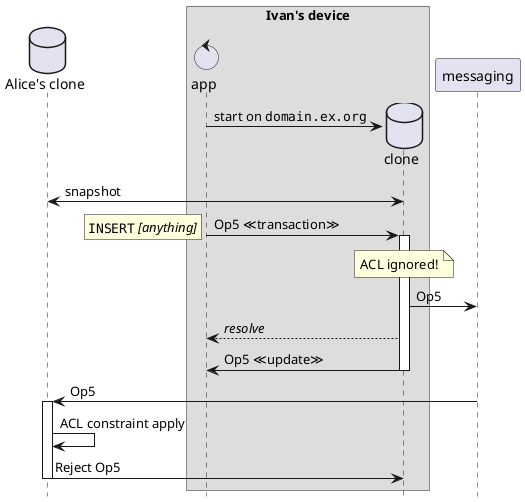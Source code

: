 @startuml
'https://plantuml.com/sequence-diagram

hide footbox

database "Alice's clone" as genesis
box Ivan's device
control "app" as proc2
database "clone" as clone3
end box

proc2 -> clone3 **: start on ""domain.ex.org""

clone3 <-> genesis: snapshot

proc2 -> clone3 ++: Op5 ≪transaction≫
rnote left: ""INSERT"" //[anything]//

note over clone3: ACL ignored!
clone3 -> messaging: Op5
clone3 --> proc2: //resolve//
clone3 -> proc2 --: Op5 ≪update≫

messaging -> genesis ++: Op5
genesis -> genesis: ACL constraint apply
genesis -> clone3 --: Reject Op5

@enduml